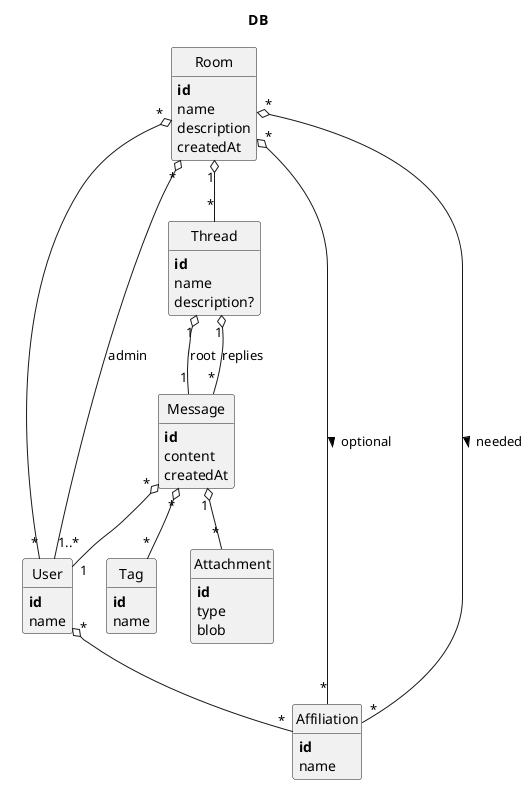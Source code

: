 @startuml db

hide circle
hide methods
' left to right direction

title DB

class User {
  **id**
  name
}
class Affiliation {
  **id**
  name
}
class Room {
  **id**
  name
  description
  createdAt
}
class Thread {
  **id**
  name
  description?
}
class Message {
  **id**
  content
  createdAt

}
class Attachment {
  **id**
  type
  blob
}
class Tag {
  **id**
  name
}
Room "1" o-- "*" Thread
Room "*" o-- "*" User
Room "*" o-- "1..*" User : admin
Thread "1" o-- "1" Message : root
Thread "1" o-- "*" Message : replies
Message "1" o-- "*" Attachment
Message "*" o-- "*" Tag
Message "*" o-- "1" User
User "*" o-- "*" Affiliation
Room "*" o-- "*" Affiliation : > optional
Room "*" o-- "*" Affiliation : > needed

@enduml
